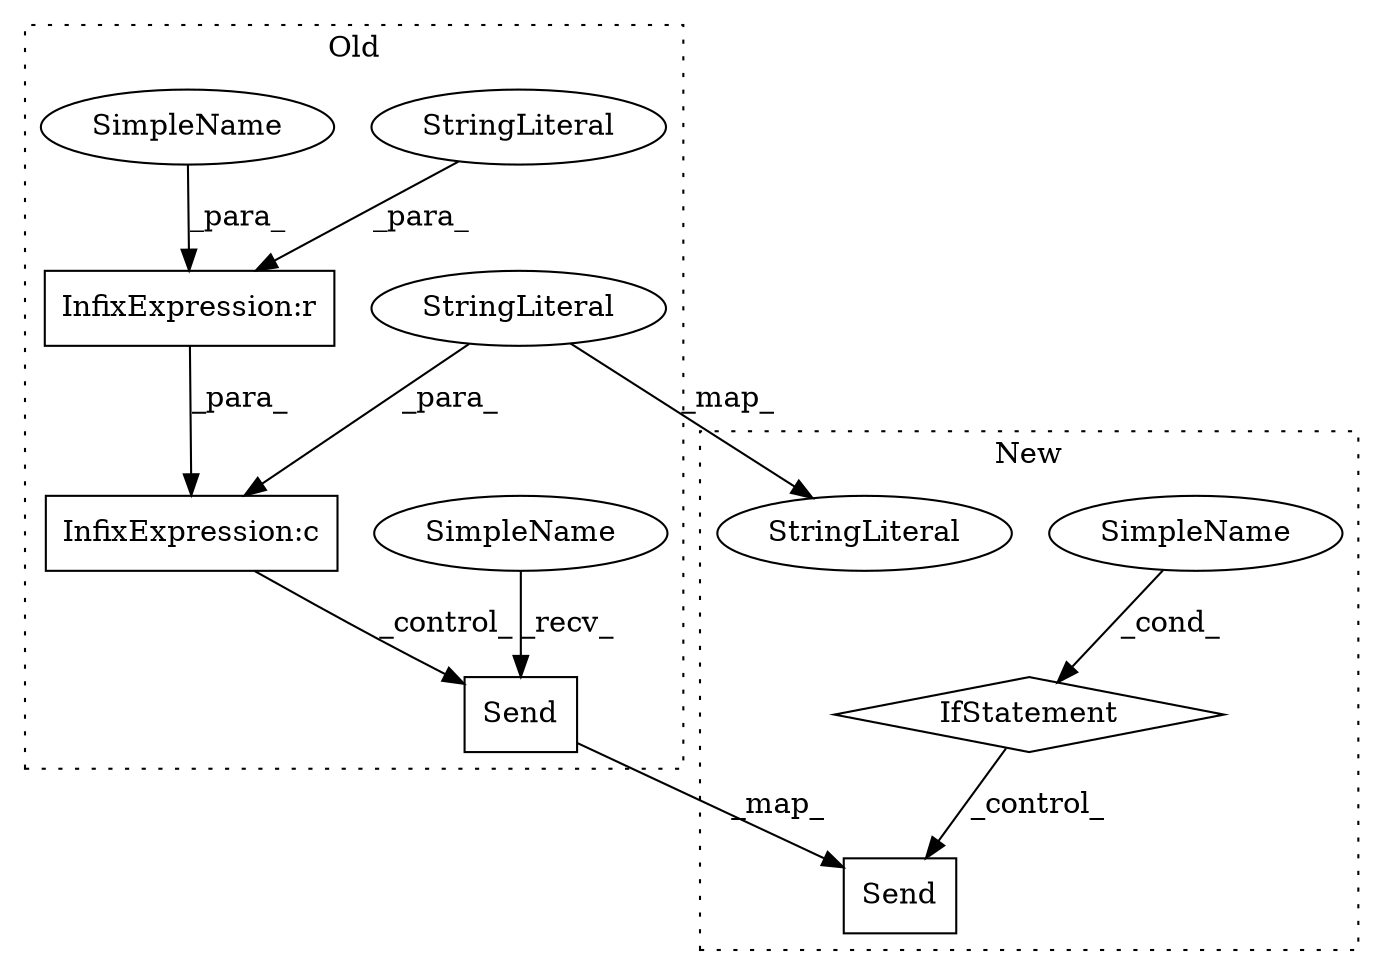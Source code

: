 digraph G {
subgraph cluster0 {
1 [label="Send" a="32" s="5213,5502" l="5,17" shape="box"];
5 [label="SimpleName" a="42" s="5205" l="7" shape="ellipse"];
6 [label="InfixExpression:c" a="27" s="3964" l="-40" shape="box"];
7 [label="StringLiteral" a="45" s="3960" l="4" shape="ellipse"];
9 [label="InfixExpression:r" a="27" s="3975" l="4" shape="box"];
10 [label="StringLiteral" a="45" s="3979" l="4" shape="ellipse"];
11 [label="SimpleName" a="42" s="3968" l="7" shape="ellipse"];
label = "Old";
style="dotted";
}
subgraph cluster1 {
2 [label="Send" a="32" s="5201,5490" l="5,17" shape="box"];
3 [label="SimpleName" a="42" s="5192" l="7" shape="ellipse"];
4 [label="IfStatement" a="25" s="5199" l="2" shape="diamond"];
8 [label="StringLiteral" a="45" s="3965" l="4" shape="ellipse"];
label = "New";
style="dotted";
}
1 -> 2 [label="_map_"];
3 -> 4 [label="_cond_"];
4 -> 2 [label="_control_"];
5 -> 1 [label="_recv_"];
6 -> 1 [label="_control_"];
7 -> 8 [label="_map_"];
7 -> 6 [label="_para_"];
9 -> 6 [label="_para_"];
10 -> 9 [label="_para_"];
11 -> 9 [label="_para_"];
}